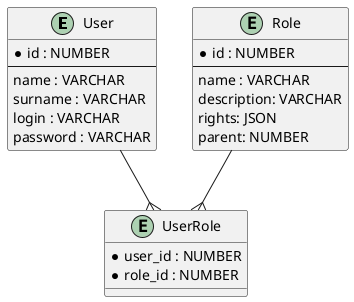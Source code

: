 @startuml

entity "User" {
  * id : NUMBER
  --
  name : VARCHAR
  surname : VARCHAR
  login : VARCHAR
  password : VARCHAR
}

entity "Role" {
  * id : NUMBER
  --
  name : VARCHAR
  description: VARCHAR
  rights: JSON
  parent: NUMBER
}

entity "UserRole" {
  * user_id : NUMBER
  * role_id : NUMBER
}

User --{ UserRole
Role --{ UserRole

@enduml